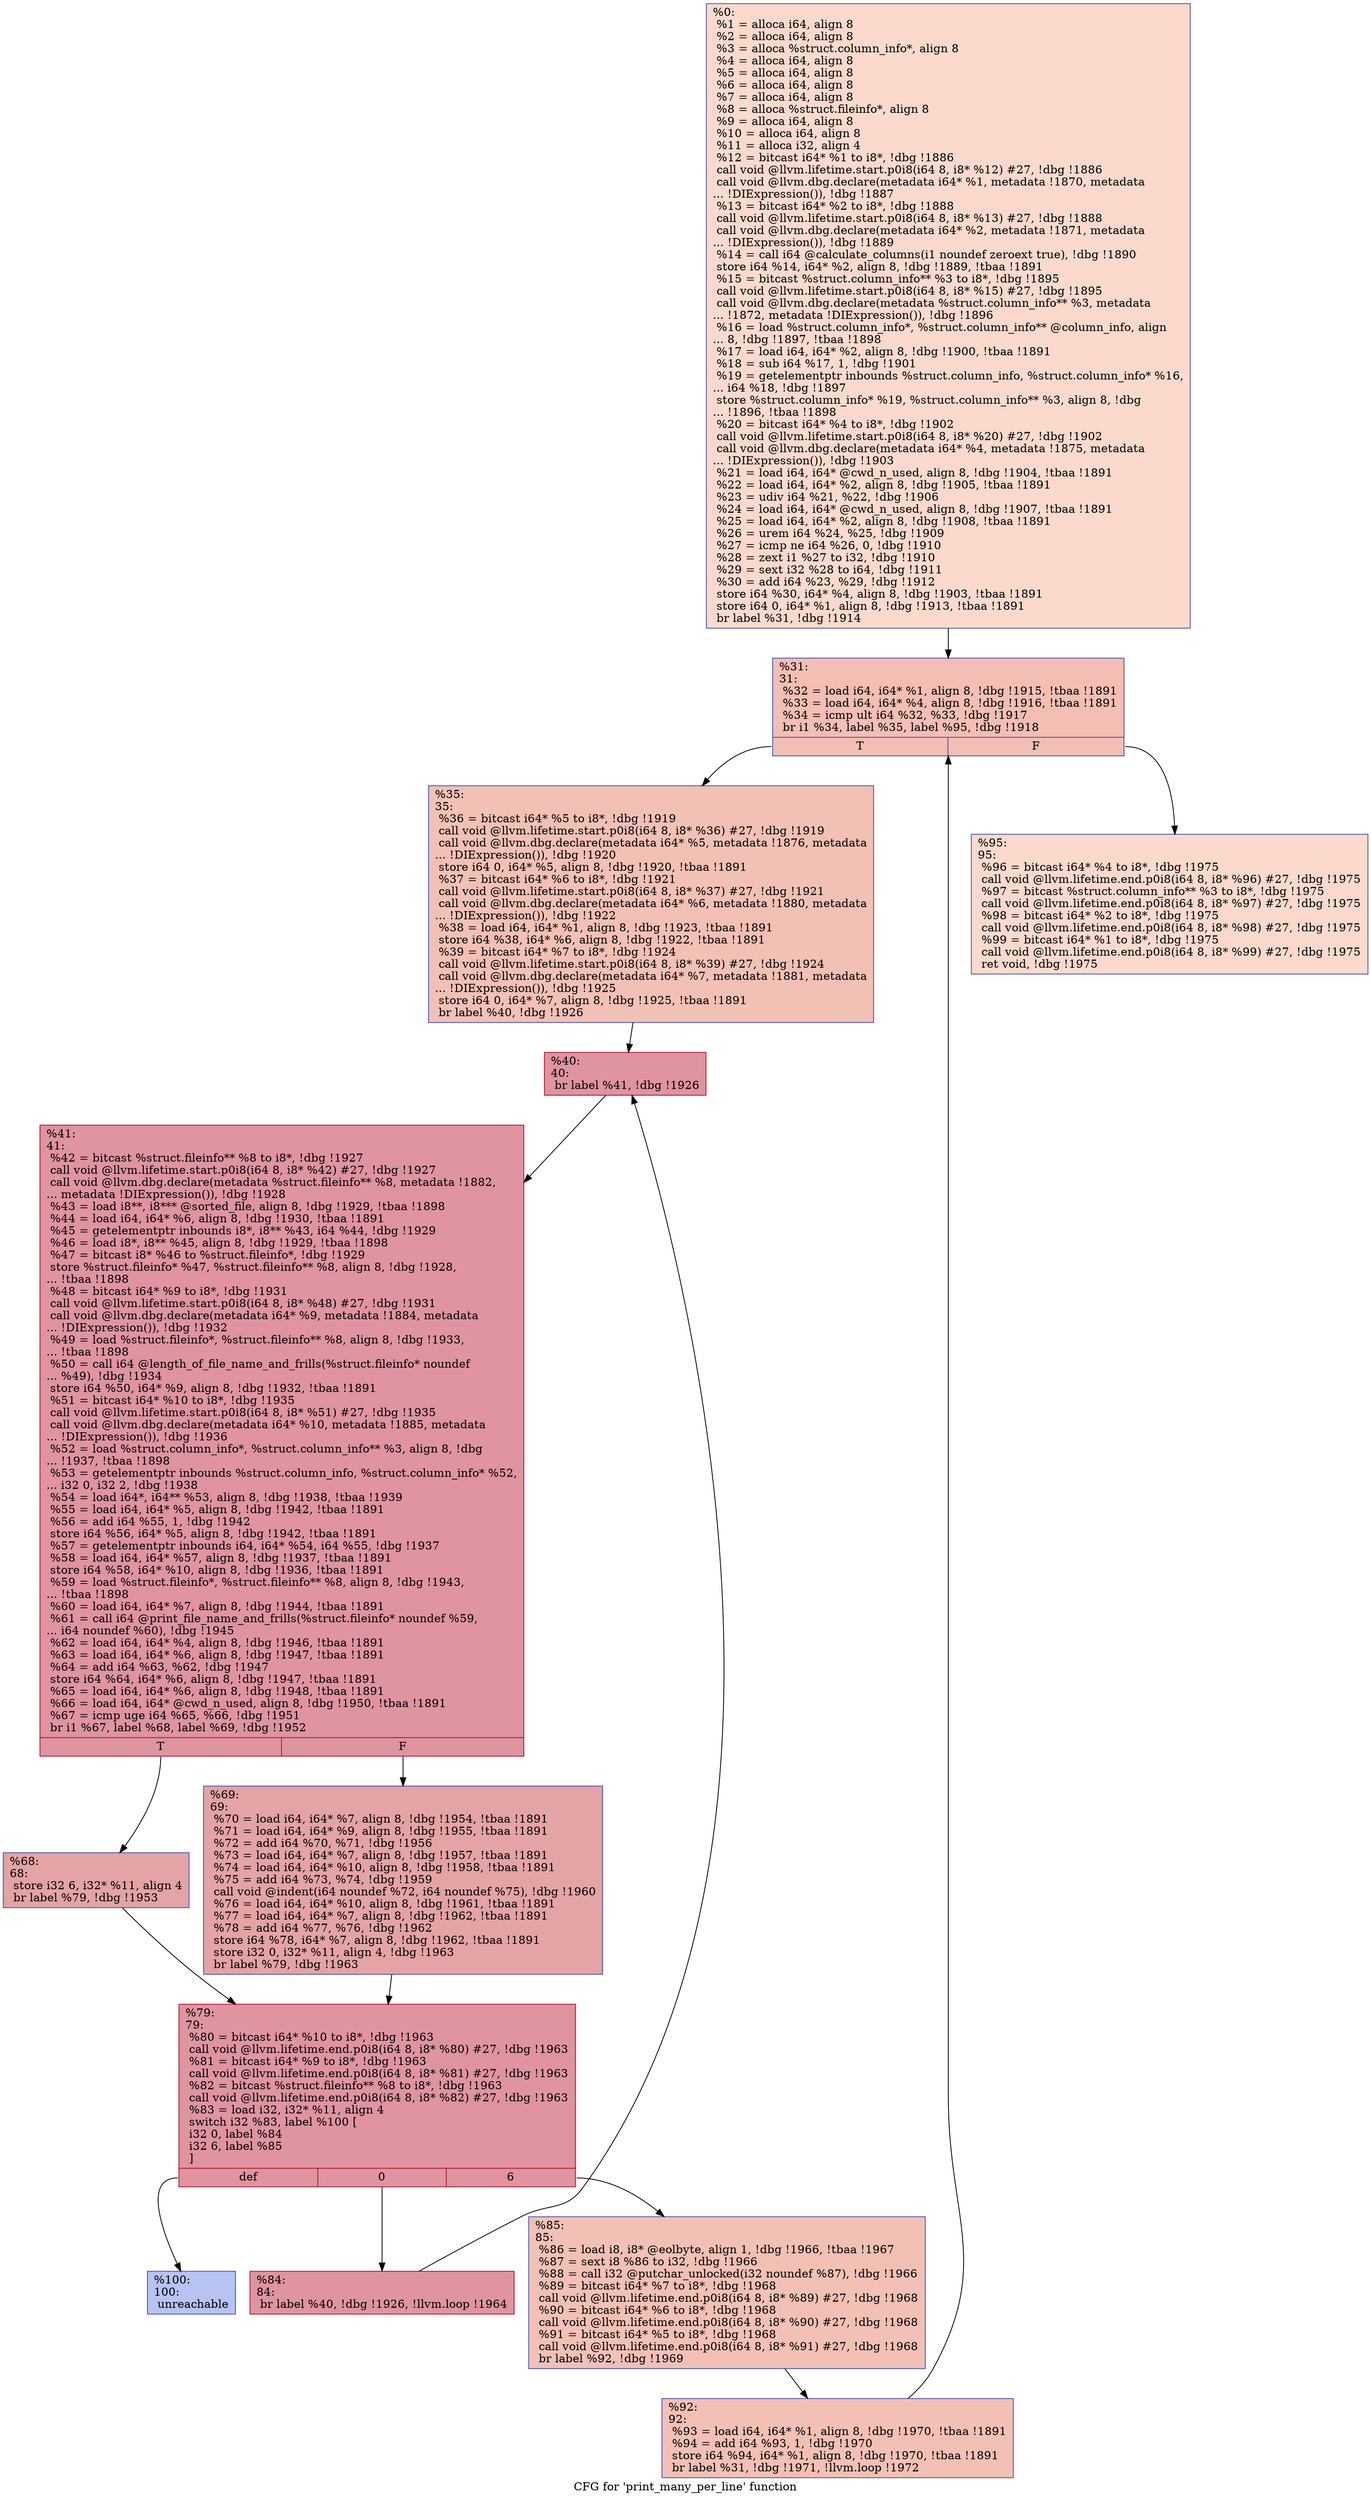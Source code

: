 digraph "CFG for 'print_many_per_line' function" {
	label="CFG for 'print_many_per_line' function";

	Node0x2041e90 [shape=record,color="#3d50c3ff", style=filled, fillcolor="#f7ac8e70",label="{%0:\l  %1 = alloca i64, align 8\l  %2 = alloca i64, align 8\l  %3 = alloca %struct.column_info*, align 8\l  %4 = alloca i64, align 8\l  %5 = alloca i64, align 8\l  %6 = alloca i64, align 8\l  %7 = alloca i64, align 8\l  %8 = alloca %struct.fileinfo*, align 8\l  %9 = alloca i64, align 8\l  %10 = alloca i64, align 8\l  %11 = alloca i32, align 4\l  %12 = bitcast i64* %1 to i8*, !dbg !1886\l  call void @llvm.lifetime.start.p0i8(i64 8, i8* %12) #27, !dbg !1886\l  call void @llvm.dbg.declare(metadata i64* %1, metadata !1870, metadata\l... !DIExpression()), !dbg !1887\l  %13 = bitcast i64* %2 to i8*, !dbg !1888\l  call void @llvm.lifetime.start.p0i8(i64 8, i8* %13) #27, !dbg !1888\l  call void @llvm.dbg.declare(metadata i64* %2, metadata !1871, metadata\l... !DIExpression()), !dbg !1889\l  %14 = call i64 @calculate_columns(i1 noundef zeroext true), !dbg !1890\l  store i64 %14, i64* %2, align 8, !dbg !1889, !tbaa !1891\l  %15 = bitcast %struct.column_info** %3 to i8*, !dbg !1895\l  call void @llvm.lifetime.start.p0i8(i64 8, i8* %15) #27, !dbg !1895\l  call void @llvm.dbg.declare(metadata %struct.column_info** %3, metadata\l... !1872, metadata !DIExpression()), !dbg !1896\l  %16 = load %struct.column_info*, %struct.column_info** @column_info, align\l... 8, !dbg !1897, !tbaa !1898\l  %17 = load i64, i64* %2, align 8, !dbg !1900, !tbaa !1891\l  %18 = sub i64 %17, 1, !dbg !1901\l  %19 = getelementptr inbounds %struct.column_info, %struct.column_info* %16,\l... i64 %18, !dbg !1897\l  store %struct.column_info* %19, %struct.column_info** %3, align 8, !dbg\l... !1896, !tbaa !1898\l  %20 = bitcast i64* %4 to i8*, !dbg !1902\l  call void @llvm.lifetime.start.p0i8(i64 8, i8* %20) #27, !dbg !1902\l  call void @llvm.dbg.declare(metadata i64* %4, metadata !1875, metadata\l... !DIExpression()), !dbg !1903\l  %21 = load i64, i64* @cwd_n_used, align 8, !dbg !1904, !tbaa !1891\l  %22 = load i64, i64* %2, align 8, !dbg !1905, !tbaa !1891\l  %23 = udiv i64 %21, %22, !dbg !1906\l  %24 = load i64, i64* @cwd_n_used, align 8, !dbg !1907, !tbaa !1891\l  %25 = load i64, i64* %2, align 8, !dbg !1908, !tbaa !1891\l  %26 = urem i64 %24, %25, !dbg !1909\l  %27 = icmp ne i64 %26, 0, !dbg !1910\l  %28 = zext i1 %27 to i32, !dbg !1910\l  %29 = sext i32 %28 to i64, !dbg !1911\l  %30 = add i64 %23, %29, !dbg !1912\l  store i64 %30, i64* %4, align 8, !dbg !1903, !tbaa !1891\l  store i64 0, i64* %1, align 8, !dbg !1913, !tbaa !1891\l  br label %31, !dbg !1914\l}"];
	Node0x2041e90 -> Node0x2041f50;
	Node0x2041f50 [shape=record,color="#3d50c3ff", style=filled, fillcolor="#e36c5570",label="{%31:\l31:                                               \l  %32 = load i64, i64* %1, align 8, !dbg !1915, !tbaa !1891\l  %33 = load i64, i64* %4, align 8, !dbg !1916, !tbaa !1891\l  %34 = icmp ult i64 %32, %33, !dbg !1917\l  br i1 %34, label %35, label %95, !dbg !1918\l|{<s0>T|<s1>F}}"];
	Node0x2041f50:s0 -> Node0x2041fa0;
	Node0x2041f50:s1 -> Node0x2042270;
	Node0x2041fa0 [shape=record,color="#3d50c3ff", style=filled, fillcolor="#e5705870",label="{%35:\l35:                                               \l  %36 = bitcast i64* %5 to i8*, !dbg !1919\l  call void @llvm.lifetime.start.p0i8(i64 8, i8* %36) #27, !dbg !1919\l  call void @llvm.dbg.declare(metadata i64* %5, metadata !1876, metadata\l... !DIExpression()), !dbg !1920\l  store i64 0, i64* %5, align 8, !dbg !1920, !tbaa !1891\l  %37 = bitcast i64* %6 to i8*, !dbg !1921\l  call void @llvm.lifetime.start.p0i8(i64 8, i8* %37) #27, !dbg !1921\l  call void @llvm.dbg.declare(metadata i64* %6, metadata !1880, metadata\l... !DIExpression()), !dbg !1922\l  %38 = load i64, i64* %1, align 8, !dbg !1923, !tbaa !1891\l  store i64 %38, i64* %6, align 8, !dbg !1922, !tbaa !1891\l  %39 = bitcast i64* %7 to i8*, !dbg !1924\l  call void @llvm.lifetime.start.p0i8(i64 8, i8* %39) #27, !dbg !1924\l  call void @llvm.dbg.declare(metadata i64* %7, metadata !1881, metadata\l... !DIExpression()), !dbg !1925\l  store i64 0, i64* %7, align 8, !dbg !1925, !tbaa !1891\l  br label %40, !dbg !1926\l}"];
	Node0x2041fa0 -> Node0x2041ff0;
	Node0x2041ff0 [shape=record,color="#b70d28ff", style=filled, fillcolor="#b70d2870",label="{%40:\l40:                                               \l  br label %41, !dbg !1926\l}"];
	Node0x2041ff0 -> Node0x2042040;
	Node0x2042040 [shape=record,color="#b70d28ff", style=filled, fillcolor="#b70d2870",label="{%41:\l41:                                               \l  %42 = bitcast %struct.fileinfo** %8 to i8*, !dbg !1927\l  call void @llvm.lifetime.start.p0i8(i64 8, i8* %42) #27, !dbg !1927\l  call void @llvm.dbg.declare(metadata %struct.fileinfo** %8, metadata !1882,\l... metadata !DIExpression()), !dbg !1928\l  %43 = load i8**, i8*** @sorted_file, align 8, !dbg !1929, !tbaa !1898\l  %44 = load i64, i64* %6, align 8, !dbg !1930, !tbaa !1891\l  %45 = getelementptr inbounds i8*, i8** %43, i64 %44, !dbg !1929\l  %46 = load i8*, i8** %45, align 8, !dbg !1929, !tbaa !1898\l  %47 = bitcast i8* %46 to %struct.fileinfo*, !dbg !1929\l  store %struct.fileinfo* %47, %struct.fileinfo** %8, align 8, !dbg !1928,\l... !tbaa !1898\l  %48 = bitcast i64* %9 to i8*, !dbg !1931\l  call void @llvm.lifetime.start.p0i8(i64 8, i8* %48) #27, !dbg !1931\l  call void @llvm.dbg.declare(metadata i64* %9, metadata !1884, metadata\l... !DIExpression()), !dbg !1932\l  %49 = load %struct.fileinfo*, %struct.fileinfo** %8, align 8, !dbg !1933,\l... !tbaa !1898\l  %50 = call i64 @length_of_file_name_and_frills(%struct.fileinfo* noundef\l... %49), !dbg !1934\l  store i64 %50, i64* %9, align 8, !dbg !1932, !tbaa !1891\l  %51 = bitcast i64* %10 to i8*, !dbg !1935\l  call void @llvm.lifetime.start.p0i8(i64 8, i8* %51) #27, !dbg !1935\l  call void @llvm.dbg.declare(metadata i64* %10, metadata !1885, metadata\l... !DIExpression()), !dbg !1936\l  %52 = load %struct.column_info*, %struct.column_info** %3, align 8, !dbg\l... !1937, !tbaa !1898\l  %53 = getelementptr inbounds %struct.column_info, %struct.column_info* %52,\l... i32 0, i32 2, !dbg !1938\l  %54 = load i64*, i64** %53, align 8, !dbg !1938, !tbaa !1939\l  %55 = load i64, i64* %5, align 8, !dbg !1942, !tbaa !1891\l  %56 = add i64 %55, 1, !dbg !1942\l  store i64 %56, i64* %5, align 8, !dbg !1942, !tbaa !1891\l  %57 = getelementptr inbounds i64, i64* %54, i64 %55, !dbg !1937\l  %58 = load i64, i64* %57, align 8, !dbg !1937, !tbaa !1891\l  store i64 %58, i64* %10, align 8, !dbg !1936, !tbaa !1891\l  %59 = load %struct.fileinfo*, %struct.fileinfo** %8, align 8, !dbg !1943,\l... !tbaa !1898\l  %60 = load i64, i64* %7, align 8, !dbg !1944, !tbaa !1891\l  %61 = call i64 @print_file_name_and_frills(%struct.fileinfo* noundef %59,\l... i64 noundef %60), !dbg !1945\l  %62 = load i64, i64* %4, align 8, !dbg !1946, !tbaa !1891\l  %63 = load i64, i64* %6, align 8, !dbg !1947, !tbaa !1891\l  %64 = add i64 %63, %62, !dbg !1947\l  store i64 %64, i64* %6, align 8, !dbg !1947, !tbaa !1891\l  %65 = load i64, i64* %6, align 8, !dbg !1948, !tbaa !1891\l  %66 = load i64, i64* @cwd_n_used, align 8, !dbg !1950, !tbaa !1891\l  %67 = icmp uge i64 %65, %66, !dbg !1951\l  br i1 %67, label %68, label %69, !dbg !1952\l|{<s0>T|<s1>F}}"];
	Node0x2042040:s0 -> Node0x2042090;
	Node0x2042040:s1 -> Node0x20420e0;
	Node0x2042090 [shape=record,color="#3d50c3ff", style=filled, fillcolor="#c32e3170",label="{%68:\l68:                                               \l  store i32 6, i32* %11, align 4\l  br label %79, !dbg !1953\l}"];
	Node0x2042090 -> Node0x2042130;
	Node0x20420e0 [shape=record,color="#3d50c3ff", style=filled, fillcolor="#c32e3170",label="{%69:\l69:                                               \l  %70 = load i64, i64* %7, align 8, !dbg !1954, !tbaa !1891\l  %71 = load i64, i64* %9, align 8, !dbg !1955, !tbaa !1891\l  %72 = add i64 %70, %71, !dbg !1956\l  %73 = load i64, i64* %7, align 8, !dbg !1957, !tbaa !1891\l  %74 = load i64, i64* %10, align 8, !dbg !1958, !tbaa !1891\l  %75 = add i64 %73, %74, !dbg !1959\l  call void @indent(i64 noundef %72, i64 noundef %75), !dbg !1960\l  %76 = load i64, i64* %10, align 8, !dbg !1961, !tbaa !1891\l  %77 = load i64, i64* %7, align 8, !dbg !1962, !tbaa !1891\l  %78 = add i64 %77, %76, !dbg !1962\l  store i64 %78, i64* %7, align 8, !dbg !1962, !tbaa !1891\l  store i32 0, i32* %11, align 4, !dbg !1963\l  br label %79, !dbg !1963\l}"];
	Node0x20420e0 -> Node0x2042130;
	Node0x2042130 [shape=record,color="#b70d28ff", style=filled, fillcolor="#b70d2870",label="{%79:\l79:                                               \l  %80 = bitcast i64* %10 to i8*, !dbg !1963\l  call void @llvm.lifetime.end.p0i8(i64 8, i8* %80) #27, !dbg !1963\l  %81 = bitcast i64* %9 to i8*, !dbg !1963\l  call void @llvm.lifetime.end.p0i8(i64 8, i8* %81) #27, !dbg !1963\l  %82 = bitcast %struct.fileinfo** %8 to i8*, !dbg !1963\l  call void @llvm.lifetime.end.p0i8(i64 8, i8* %82) #27, !dbg !1963\l  %83 = load i32, i32* %11, align 4\l  switch i32 %83, label %100 [\l    i32 0, label %84\l    i32 6, label %85\l  ]\l|{<s0>def|<s1>0|<s2>6}}"];
	Node0x2042130:s0 -> Node0x20422c0;
	Node0x2042130:s1 -> Node0x2042180;
	Node0x2042130:s2 -> Node0x20421d0;
	Node0x2042180 [shape=record,color="#b70d28ff", style=filled, fillcolor="#b70d2870",label="{%84:\l84:                                               \l  br label %40, !dbg !1926, !llvm.loop !1964\l}"];
	Node0x2042180 -> Node0x2041ff0;
	Node0x20421d0 [shape=record,color="#3d50c3ff", style=filled, fillcolor="#e5705870",label="{%85:\l85:                                               \l  %86 = load i8, i8* @eolbyte, align 1, !dbg !1966, !tbaa !1967\l  %87 = sext i8 %86 to i32, !dbg !1966\l  %88 = call i32 @putchar_unlocked(i32 noundef %87), !dbg !1966\l  %89 = bitcast i64* %7 to i8*, !dbg !1968\l  call void @llvm.lifetime.end.p0i8(i64 8, i8* %89) #27, !dbg !1968\l  %90 = bitcast i64* %6 to i8*, !dbg !1968\l  call void @llvm.lifetime.end.p0i8(i64 8, i8* %90) #27, !dbg !1968\l  %91 = bitcast i64* %5 to i8*, !dbg !1968\l  call void @llvm.lifetime.end.p0i8(i64 8, i8* %91) #27, !dbg !1968\l  br label %92, !dbg !1969\l}"];
	Node0x20421d0 -> Node0x2042220;
	Node0x2042220 [shape=record,color="#3d50c3ff", style=filled, fillcolor="#e5705870",label="{%92:\l92:                                               \l  %93 = load i64, i64* %1, align 8, !dbg !1970, !tbaa !1891\l  %94 = add i64 %93, 1, !dbg !1970\l  store i64 %94, i64* %1, align 8, !dbg !1970, !tbaa !1891\l  br label %31, !dbg !1971, !llvm.loop !1972\l}"];
	Node0x2042220 -> Node0x2041f50;
	Node0x2042270 [shape=record,color="#3d50c3ff", style=filled, fillcolor="#f7ac8e70",label="{%95:\l95:                                               \l  %96 = bitcast i64* %4 to i8*, !dbg !1975\l  call void @llvm.lifetime.end.p0i8(i64 8, i8* %96) #27, !dbg !1975\l  %97 = bitcast %struct.column_info** %3 to i8*, !dbg !1975\l  call void @llvm.lifetime.end.p0i8(i64 8, i8* %97) #27, !dbg !1975\l  %98 = bitcast i64* %2 to i8*, !dbg !1975\l  call void @llvm.lifetime.end.p0i8(i64 8, i8* %98) #27, !dbg !1975\l  %99 = bitcast i64* %1 to i8*, !dbg !1975\l  call void @llvm.lifetime.end.p0i8(i64 8, i8* %99) #27, !dbg !1975\l  ret void, !dbg !1975\l}"];
	Node0x20422c0 [shape=record,color="#3d50c3ff", style=filled, fillcolor="#5977e370",label="{%100:\l100:                                              \l  unreachable\l}"];
}
